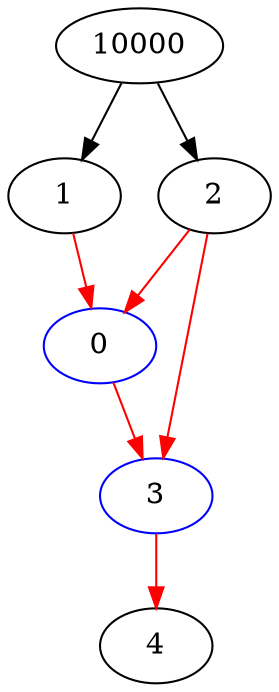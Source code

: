 digraph {
  0 [label="0", color=blue];
  1 -> 0 [label="", color=red];
  2 -> 0 [label="", color=red];
  2 [label="2", color=black];
  10000 -> 2 [label="", color=black];
  10000 [label="10000", color=black];
  4 [label="4", color=black];
  3 -> 4 [label="", color=red];
  1 [label="1", color=black];
  10000 -> 1 [label="", color=black];
  3 [label="3", color=blue];
  2 -> 3 [label="", color=red];
  0 -> 3 [label="", color=red];
}
